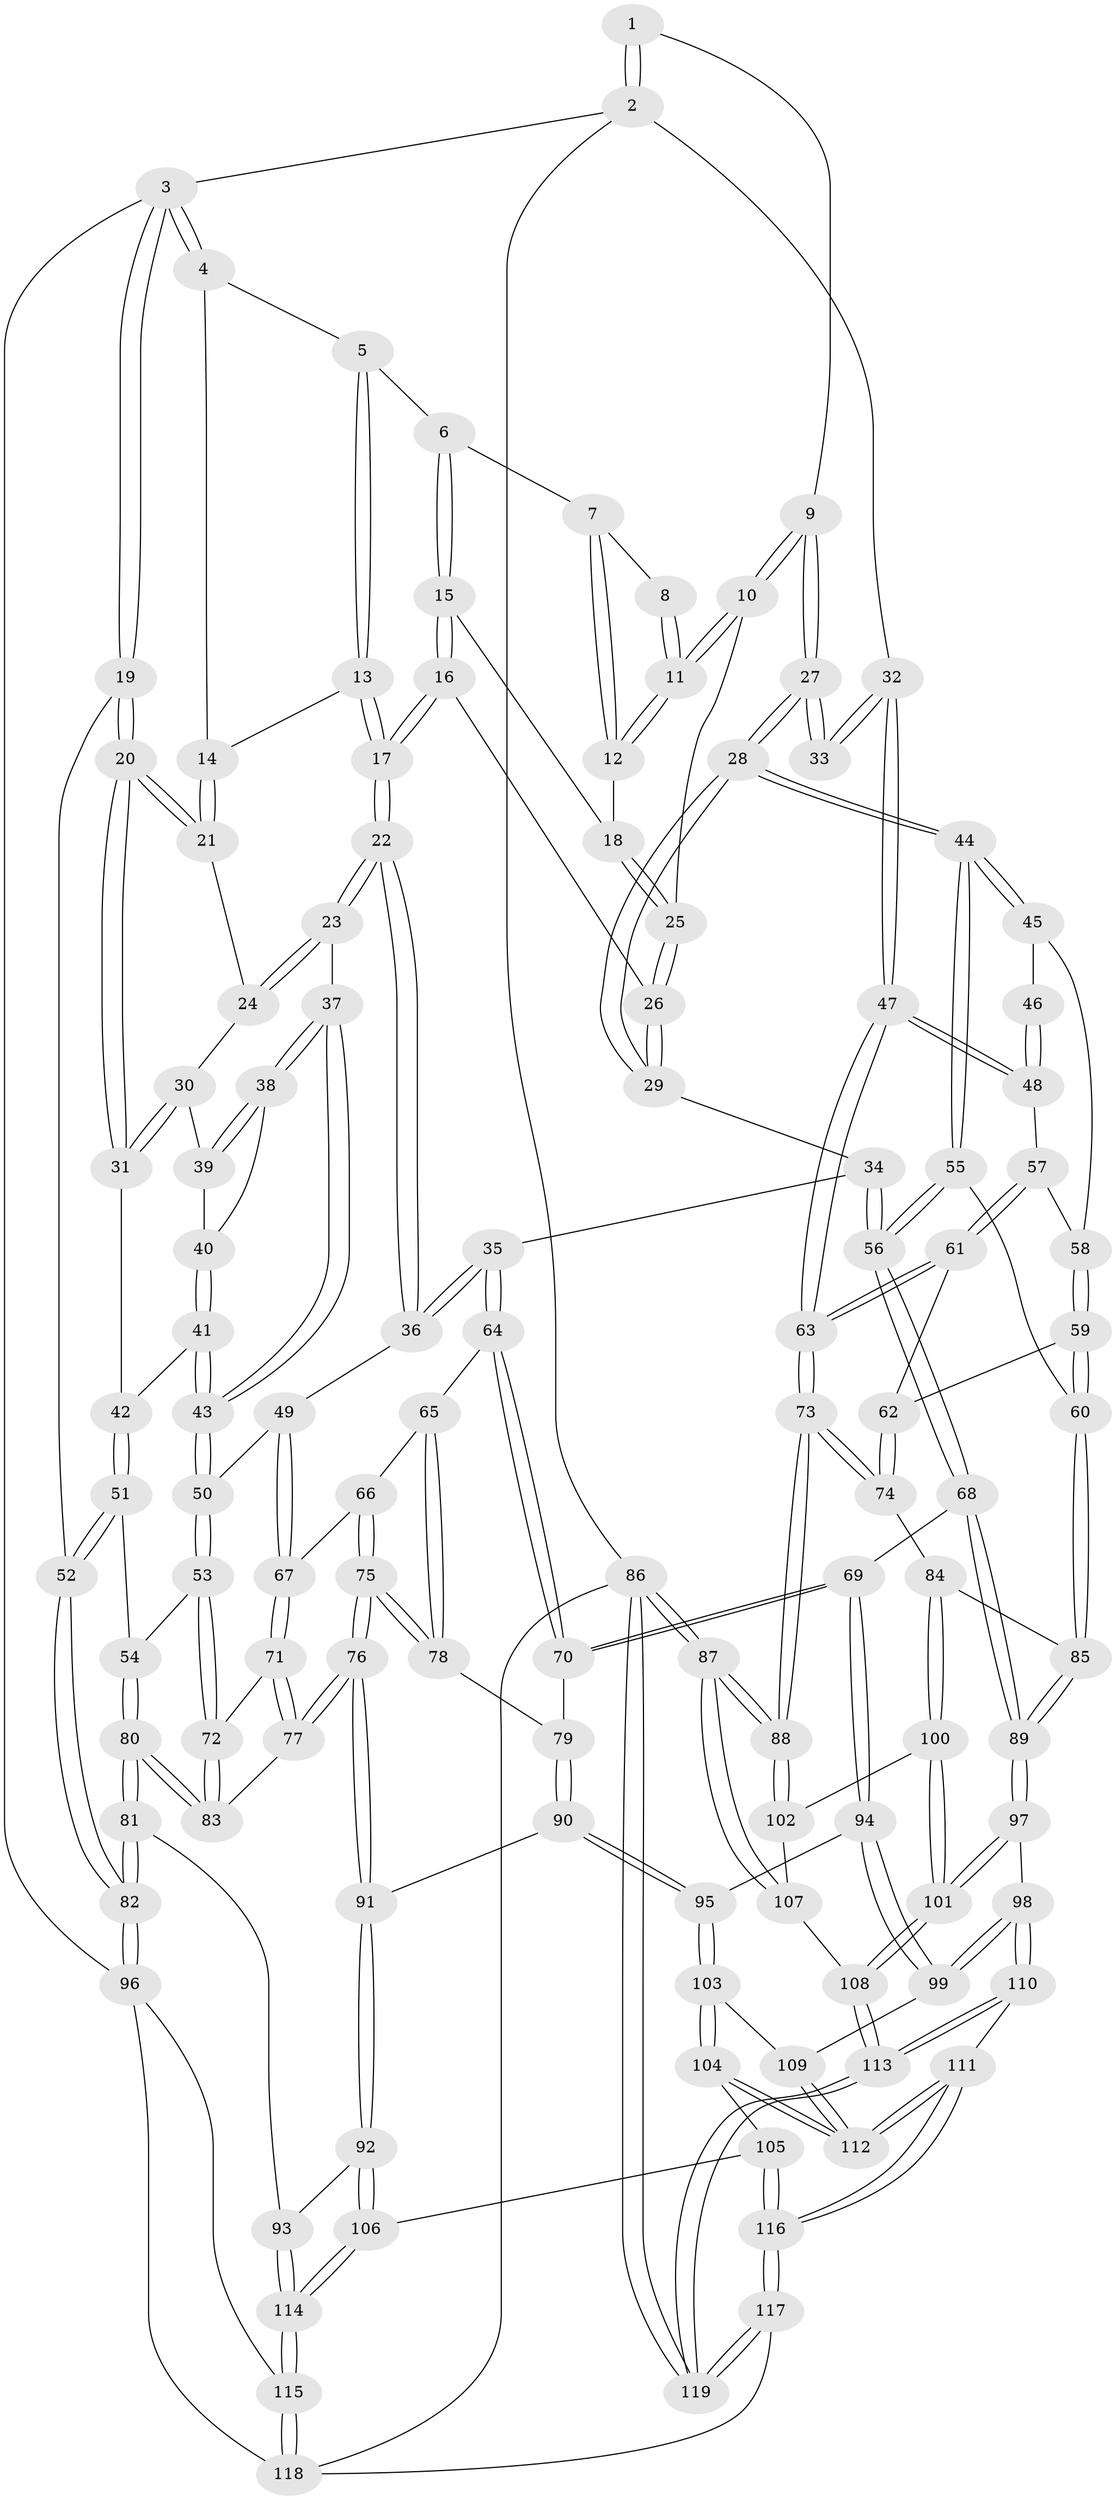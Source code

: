 // Generated by graph-tools (version 1.1) at 2025/11/02/27/25 16:11:59]
// undirected, 119 vertices, 294 edges
graph export_dot {
graph [start="1"]
  node [color=gray90,style=filled];
  1 [pos="+0.7690474028921359+0"];
  2 [pos="+1+0"];
  3 [pos="+0+0"];
  4 [pos="+0.1756862054681877+0"];
  5 [pos="+0.3382537234734213+0"];
  6 [pos="+0.41927220179658464+0"];
  7 [pos="+0.5373341290873279+0"];
  8 [pos="+0.6731423578179211+0"];
  9 [pos="+0.7240080463411201+0.15641854695109772"];
  10 [pos="+0.6945792669417293+0.14063742124232287"];
  11 [pos="+0.650468932430003+0.09535170512000521"];
  12 [pos="+0.5962193279638599+0.06800906026214941"];
  13 [pos="+0.27605560972235976+0.0715966362407345"];
  14 [pos="+0.1449566431896926+0"];
  15 [pos="+0.42854392951146864+0.05830658466731561"];
  16 [pos="+0.4177543521450897+0.10702273823187541"];
  17 [pos="+0.26840795289253566+0.1948424159194734"];
  18 [pos="+0.5717097587256588+0.08117016695853892"];
  19 [pos="+0+0.14964886522507945"];
  20 [pos="+0+0.15106333100574756"];
  21 [pos="+0.13023769996570475+0.04725350062807318"];
  22 [pos="+0.25614710474902924+0.20625367658694835"];
  23 [pos="+0.23519545691765092+0.20330249782227738"];
  24 [pos="+0.16877488860042797+0.14641547715335704"];
  25 [pos="+0.5506612974313206+0.15716700079437537"];
  26 [pos="+0.4993119316977855+0.19362156211281012"];
  27 [pos="+0.7532195135546629+0.19780162728450654"];
  28 [pos="+0.713502346671068+0.28518784709779205"];
  29 [pos="+0.5100444721790405+0.2405470299097973"];
  30 [pos="+0.006222484190599006+0.20471006541430647"];
  31 [pos="+0+0.19875036646874086"];
  32 [pos="+1+0"];
  33 [pos="+0.9651703279383311+0.13991201501327832"];
  34 [pos="+0.46815302370266015+0.30602226055890963"];
  35 [pos="+0.3736316441212905+0.3545519110036632"];
  36 [pos="+0.3067480949993021+0.2900543769314413"];
  37 [pos="+0.18665708460277036+0.25255922184075896"];
  38 [pos="+0.18117980387020127+0.2532727729683455"];
  39 [pos="+0.04837614649326523+0.24997983188766518"];
  40 [pos="+0.06383879764933603+0.2862080077240845"];
  41 [pos="+0.059730761272394385+0.3309752241086078"];
  42 [pos="+0.051946551978335455+0.3355548005737961"];
  43 [pos="+0.13940908055816575+0.3399374622464677"];
  44 [pos="+0.7163299152041899+0.3352561240672457"];
  45 [pos="+0.8604994435074627+0.35685261859716777"];
  46 [pos="+0.9032121960258576+0.3130749930690256"];
  47 [pos="+1+0.3320346769166525"];
  48 [pos="+0.9478332805306043+0.3834463931045115"];
  49 [pos="+0.19114509422239714+0.4095663835932281"];
  50 [pos="+0.15351111787332322+0.4113627094659136"];
  51 [pos="+0+0.41271267664181627"];
  52 [pos="+0+0.41756364362496146"];
  53 [pos="+0.12987008370132225+0.44400851044976464"];
  54 [pos="+0.0734359005482526+0.45864431072767775"];
  55 [pos="+0.6869378508613356+0.4436423448565719"];
  56 [pos="+0.6478458301964555+0.4683243506589045"];
  57 [pos="+0.9199723004729299+0.3984647517739155"];
  58 [pos="+0.8953825417691842+0.39202294268437987"];
  59 [pos="+0.8184125239165918+0.47380801197320543"];
  60 [pos="+0.763962178790468+0.48677137838411977"];
  61 [pos="+0.9201088428594599+0.4583829102605085"];
  62 [pos="+0.8980793405990234+0.47889479866367407"];
  63 [pos="+1+0.5223403653247556"];
  64 [pos="+0.37293635665362984+0.39994194993298765"];
  65 [pos="+0.3613582656487793+0.41296870029265254"];
  66 [pos="+0.2997576652460998+0.45019998604745287"];
  67 [pos="+0.26207254977484773+0.4491463228415695"];
  68 [pos="+0.5888241312711074+0.5376531912848309"];
  69 [pos="+0.5667436865232587+0.5455125282864675"];
  70 [pos="+0.5240612628047537+0.5284816060810186"];
  71 [pos="+0.21173454495131655+0.498914957552427"];
  72 [pos="+0.16723087955177493+0.49691326463039126"];
  73 [pos="+1+0.596657707249907"];
  74 [pos="+0.9527029493208359+0.6061788366530073"];
  75 [pos="+0.27119930058423075+0.5671605309699915"];
  76 [pos="+0.2706353499638494+0.5679004654771257"];
  77 [pos="+0.2620604823039001+0.5650559147032268"];
  78 [pos="+0.3577498661934149+0.54053009911341"];
  79 [pos="+0.3864390811388062+0.5690293526266005"];
  80 [pos="+0.05696996670969913+0.6861623754321238"];
  81 [pos="+0.04816783082261991+0.7059318440019877"];
  82 [pos="+0+0.7260685922416998"];
  83 [pos="+0.16155048546493914+0.5717921412974957"];
  84 [pos="+0.8724604829193031+0.6341993683597751"];
  85 [pos="+0.8481389237139465+0.6254889811158493"];
  86 [pos="+1+1"];
  87 [pos="+1+0.8449286572033102"];
  88 [pos="+1+0.6752864664498045"];
  89 [pos="+0.7075823154597833+0.7017494384636452"];
  90 [pos="+0.34012445114099804+0.6883447182077059"];
  91 [pos="+0.29890790183147786+0.6891995544053746"];
  92 [pos="+0.2918029270654576+0.6940792050830222"];
  93 [pos="+0.1443488279367667+0.7626843489401268"];
  94 [pos="+0.5350439632083037+0.6067759012055809"];
  95 [pos="+0.44487723605317275+0.7257857379300077"];
  96 [pos="+0+0.773212986069841"];
  97 [pos="+0.7023959896802969+0.7440180328332586"];
  98 [pos="+0.6310240128866088+0.791030658637778"];
  99 [pos="+0.6272938456198928+0.7901903557969249"];
  100 [pos="+0.8797413303797923+0.756270879030299"];
  101 [pos="+0.8246137745057012+0.8478435978729569"];
  102 [pos="+0.9008277029175349+0.7584847766259818"];
  103 [pos="+0.46040142889726166+0.7688504133199531"];
  104 [pos="+0.45915950484055856+0.774192071482297"];
  105 [pos="+0.40078098724946887+0.8646118357958579"];
  106 [pos="+0.3461934623430046+0.8714790564294171"];
  107 [pos="+1+0.8411358392859509"];
  108 [pos="+0.8307447536885175+0.8829728655310028"];
  109 [pos="+0.5942313688184887+0.7903414900004508"];
  110 [pos="+0.6374112225798724+0.8670500766598497"];
  111 [pos="+0.5479158126762113+0.9435981618140584"];
  112 [pos="+0.5343788735381964+0.9015878276075655"];
  113 [pos="+0.803216181426033+1"];
  114 [pos="+0.19847986229220813+0.9362336342185934"];
  115 [pos="+0.18751656801840386+1"];
  116 [pos="+0.5013698971330127+1"];
  117 [pos="+0.5025694262963982+1"];
  118 [pos="+0.20654146045895608+1"];
  119 [pos="+0.8236829197974522+1"];
  1 -- 2;
  1 -- 2;
  1 -- 9;
  2 -- 3;
  2 -- 32;
  2 -- 86;
  3 -- 4;
  3 -- 4;
  3 -- 19;
  3 -- 19;
  3 -- 96;
  4 -- 5;
  4 -- 14;
  5 -- 6;
  5 -- 13;
  5 -- 13;
  6 -- 7;
  6 -- 15;
  6 -- 15;
  7 -- 8;
  7 -- 12;
  7 -- 12;
  8 -- 11;
  8 -- 11;
  9 -- 10;
  9 -- 10;
  9 -- 27;
  9 -- 27;
  10 -- 11;
  10 -- 11;
  10 -- 25;
  11 -- 12;
  11 -- 12;
  12 -- 18;
  13 -- 14;
  13 -- 17;
  13 -- 17;
  14 -- 21;
  14 -- 21;
  15 -- 16;
  15 -- 16;
  15 -- 18;
  16 -- 17;
  16 -- 17;
  16 -- 26;
  17 -- 22;
  17 -- 22;
  18 -- 25;
  18 -- 25;
  19 -- 20;
  19 -- 20;
  19 -- 52;
  20 -- 21;
  20 -- 21;
  20 -- 31;
  20 -- 31;
  21 -- 24;
  22 -- 23;
  22 -- 23;
  22 -- 36;
  22 -- 36;
  23 -- 24;
  23 -- 24;
  23 -- 37;
  24 -- 30;
  25 -- 26;
  25 -- 26;
  26 -- 29;
  26 -- 29;
  27 -- 28;
  27 -- 28;
  27 -- 33;
  27 -- 33;
  28 -- 29;
  28 -- 29;
  28 -- 44;
  28 -- 44;
  29 -- 34;
  30 -- 31;
  30 -- 31;
  30 -- 39;
  31 -- 42;
  32 -- 33;
  32 -- 33;
  32 -- 47;
  32 -- 47;
  34 -- 35;
  34 -- 56;
  34 -- 56;
  35 -- 36;
  35 -- 36;
  35 -- 64;
  35 -- 64;
  36 -- 49;
  37 -- 38;
  37 -- 38;
  37 -- 43;
  37 -- 43;
  38 -- 39;
  38 -- 39;
  38 -- 40;
  39 -- 40;
  40 -- 41;
  40 -- 41;
  41 -- 42;
  41 -- 43;
  41 -- 43;
  42 -- 51;
  42 -- 51;
  43 -- 50;
  43 -- 50;
  44 -- 45;
  44 -- 45;
  44 -- 55;
  44 -- 55;
  45 -- 46;
  45 -- 58;
  46 -- 48;
  46 -- 48;
  47 -- 48;
  47 -- 48;
  47 -- 63;
  47 -- 63;
  48 -- 57;
  49 -- 50;
  49 -- 67;
  49 -- 67;
  50 -- 53;
  50 -- 53;
  51 -- 52;
  51 -- 52;
  51 -- 54;
  52 -- 82;
  52 -- 82;
  53 -- 54;
  53 -- 72;
  53 -- 72;
  54 -- 80;
  54 -- 80;
  55 -- 56;
  55 -- 56;
  55 -- 60;
  56 -- 68;
  56 -- 68;
  57 -- 58;
  57 -- 61;
  57 -- 61;
  58 -- 59;
  58 -- 59;
  59 -- 60;
  59 -- 60;
  59 -- 62;
  60 -- 85;
  60 -- 85;
  61 -- 62;
  61 -- 63;
  61 -- 63;
  62 -- 74;
  62 -- 74;
  63 -- 73;
  63 -- 73;
  64 -- 65;
  64 -- 70;
  64 -- 70;
  65 -- 66;
  65 -- 78;
  65 -- 78;
  66 -- 67;
  66 -- 75;
  66 -- 75;
  67 -- 71;
  67 -- 71;
  68 -- 69;
  68 -- 89;
  68 -- 89;
  69 -- 70;
  69 -- 70;
  69 -- 94;
  69 -- 94;
  70 -- 79;
  71 -- 72;
  71 -- 77;
  71 -- 77;
  72 -- 83;
  72 -- 83;
  73 -- 74;
  73 -- 74;
  73 -- 88;
  73 -- 88;
  74 -- 84;
  75 -- 76;
  75 -- 76;
  75 -- 78;
  75 -- 78;
  76 -- 77;
  76 -- 77;
  76 -- 91;
  76 -- 91;
  77 -- 83;
  78 -- 79;
  79 -- 90;
  79 -- 90;
  80 -- 81;
  80 -- 81;
  80 -- 83;
  80 -- 83;
  81 -- 82;
  81 -- 82;
  81 -- 93;
  82 -- 96;
  82 -- 96;
  84 -- 85;
  84 -- 100;
  84 -- 100;
  85 -- 89;
  85 -- 89;
  86 -- 87;
  86 -- 87;
  86 -- 119;
  86 -- 119;
  86 -- 118;
  87 -- 88;
  87 -- 88;
  87 -- 107;
  87 -- 107;
  88 -- 102;
  88 -- 102;
  89 -- 97;
  89 -- 97;
  90 -- 91;
  90 -- 95;
  90 -- 95;
  91 -- 92;
  91 -- 92;
  92 -- 93;
  92 -- 106;
  92 -- 106;
  93 -- 114;
  93 -- 114;
  94 -- 95;
  94 -- 99;
  94 -- 99;
  95 -- 103;
  95 -- 103;
  96 -- 115;
  96 -- 118;
  97 -- 98;
  97 -- 101;
  97 -- 101;
  98 -- 99;
  98 -- 99;
  98 -- 110;
  98 -- 110;
  99 -- 109;
  100 -- 101;
  100 -- 101;
  100 -- 102;
  101 -- 108;
  101 -- 108;
  102 -- 107;
  103 -- 104;
  103 -- 104;
  103 -- 109;
  104 -- 105;
  104 -- 112;
  104 -- 112;
  105 -- 106;
  105 -- 116;
  105 -- 116;
  106 -- 114;
  106 -- 114;
  107 -- 108;
  108 -- 113;
  108 -- 113;
  109 -- 112;
  109 -- 112;
  110 -- 111;
  110 -- 113;
  110 -- 113;
  111 -- 112;
  111 -- 112;
  111 -- 116;
  111 -- 116;
  113 -- 119;
  113 -- 119;
  114 -- 115;
  114 -- 115;
  115 -- 118;
  115 -- 118;
  116 -- 117;
  116 -- 117;
  117 -- 118;
  117 -- 119;
  117 -- 119;
}
